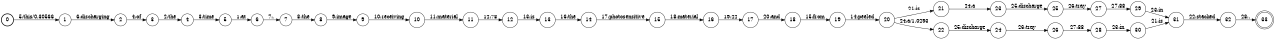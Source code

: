 digraph FST {
rankdir = LR;
size = "8.5,11";
label = "";
center = 1;
orientation = Portrait;
ranksep = "0.4";
nodesep = "0.25";
0 [label = "0", shape = circle, style = bold, fontsize = 14]
	0 -> 1 [label = "5:this/0.30566", fontsize = 14];
1 [label = "1", shape = circle, style = solid, fontsize = 14]
	1 -> 2 [label = "6:discharging", fontsize = 14];
2 [label = "2", shape = circle, style = solid, fontsize = 14]
	2 -> 3 [label = "4:of", fontsize = 14];
3 [label = "3", shape = circle, style = solid, fontsize = 14]
	3 -> 4 [label = "2:the", fontsize = 14];
4 [label = "4", shape = circle, style = solid, fontsize = 14]
	4 -> 5 [label = "3:time", fontsize = 14];
5 [label = "5", shape = circle, style = solid, fontsize = 14]
	5 -> 6 [label = "1:at", fontsize = 14];
6 [label = "6", shape = circle, style = solid, fontsize = 14]
	6 -> 7 [label = "7:,", fontsize = 14];
7 [label = "7", shape = circle, style = solid, fontsize = 14]
	7 -> 8 [label = "8:the", fontsize = 14];
8 [label = "8", shape = circle, style = solid, fontsize = 14]
	8 -> 9 [label = "9:image", fontsize = 14];
9 [label = "9", shape = circle, style = solid, fontsize = 14]
	9 -> 10 [label = "10:receiving", fontsize = 14];
10 [label = "10", shape = circle, style = solid, fontsize = 14]
	10 -> 11 [label = "11:material", fontsize = 14];
11 [label = "11", shape = circle, style = solid, fontsize = 14]
	11 -> 12 [label = "12:78", fontsize = 14];
12 [label = "12", shape = circle, style = solid, fontsize = 14]
	12 -> 13 [label = "13:is", fontsize = 14];
13 [label = "13", shape = circle, style = solid, fontsize = 14]
	13 -> 14 [label = "16:the", fontsize = 14];
14 [label = "14", shape = circle, style = solid, fontsize = 14]
	14 -> 15 [label = "17:photosensitive", fontsize = 14];
15 [label = "15", shape = circle, style = solid, fontsize = 14]
	15 -> 16 [label = "18:material", fontsize = 14];
16 [label = "16", shape = circle, style = solid, fontsize = 14]
	16 -> 17 [label = "19:22", fontsize = 14];
17 [label = "17", shape = circle, style = solid, fontsize = 14]
	17 -> 18 [label = "20:and", fontsize = 14];
18 [label = "18", shape = circle, style = solid, fontsize = 14]
	18 -> 19 [label = "15:from", fontsize = 14];
19 [label = "19", shape = circle, style = solid, fontsize = 14]
	19 -> 20 [label = "14:peeled", fontsize = 14];
20 [label = "20", shape = circle, style = solid, fontsize = 14]
	20 -> 21 [label = "21:is", fontsize = 14];
	20 -> 22 [label = "24:a/1.0293", fontsize = 14];
21 [label = "21", shape = circle, style = solid, fontsize = 14]
	21 -> 23 [label = "24:a", fontsize = 14];
22 [label = "22", shape = circle, style = solid, fontsize = 14]
	22 -> 24 [label = "25:discharge", fontsize = 14];
23 [label = "23", shape = circle, style = solid, fontsize = 14]
	23 -> 25 [label = "25:discharge", fontsize = 14];
24 [label = "24", shape = circle, style = solid, fontsize = 14]
	24 -> 26 [label = "26:tray", fontsize = 14];
25 [label = "25", shape = circle, style = solid, fontsize = 14]
	25 -> 27 [label = "26:tray", fontsize = 14];
26 [label = "26", shape = circle, style = solid, fontsize = 14]
	26 -> 28 [label = "27:88", fontsize = 14];
27 [label = "27", shape = circle, style = solid, fontsize = 14]
	27 -> 29 [label = "27:88", fontsize = 14];
28 [label = "28", shape = circle, style = solid, fontsize = 14]
	28 -> 30 [label = "23:in", fontsize = 14];
29 [label = "29", shape = circle, style = solid, fontsize = 14]
	29 -> 31 [label = "23:in", fontsize = 14];
30 [label = "30", shape = circle, style = solid, fontsize = 14]
	30 -> 31 [label = "21:is", fontsize = 14];
31 [label = "31", shape = circle, style = solid, fontsize = 14]
	31 -> 32 [label = "22:stacked", fontsize = 14];
32 [label = "32", shape = circle, style = solid, fontsize = 14]
	32 -> 33 [label = "28:.", fontsize = 14];
33 [label = "33", shape = doublecircle, style = solid, fontsize = 14]
}
